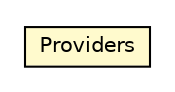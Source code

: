 #!/usr/local/bin/dot
#
# Class diagram 
# Generated by UMLGraph version 5.1 (http://www.umlgraph.org/)
#

digraph G {
	edge [fontname="Helvetica",fontsize=10,labelfontname="Helvetica",labelfontsize=10];
	node [fontname="Helvetica",fontsize=10,shape=plaintext];
	nodesep=0.25;
	ranksep=0.5;
	// org.androidtransfuse.util.Providers
	c79731 [label=<<table title="org.androidtransfuse.util.Providers" border="0" cellborder="1" cellspacing="0" cellpadding="2" port="p" bgcolor="lemonChiffon" href="./Providers.html">
		<tr><td><table border="0" cellspacing="0" cellpadding="1">
<tr><td align="center" balign="center"> Providers </td></tr>
		</table></td></tr>
		</table>>, fontname="Helvetica", fontcolor="black", fontsize=10.0];
}

